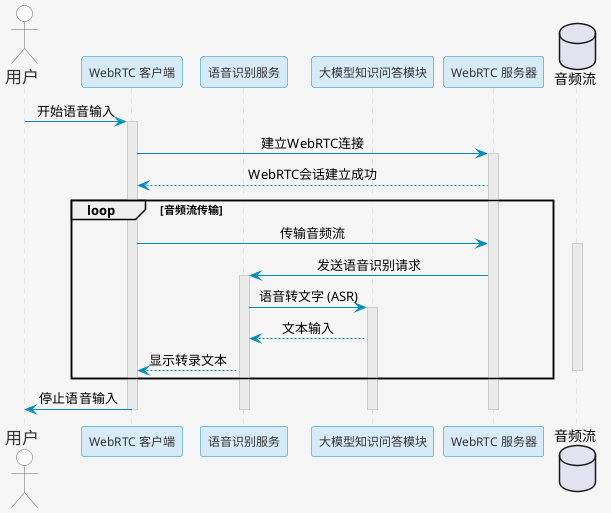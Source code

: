 @startuml

skinparam sequenceMessageAlign center
skinparam backgroundColor #F5F5F5  
skinparam sequence {
  ArrowColor #008CBA  
  ActorBorderColor #666666  
  LifeLineBorderColor #CCCCCC  
  LifeLineBackgroundColor #EAEAEA  

  ParticipantBorderColor #008CBA  
  ParticipantBackgroundColor #D6EAF8  
  ParticipantFontSize 12  
  ParticipantFontColor #333333  

  ActorBackgroundColor #FFFFFF  
  ActorFontColor #333333  
  ActorFontSize 17  
  ActorFontName Helvetica
}

actor 用户
participant "WebRTC 客户端" as webrtcClient
participant "语音识别服务" as voiceService
participant "大模型知识问答模块" as knowledgeQA
participant "WebRTC 服务器" as webrtcServer
database "音频流"

用户 -> webrtcClient : 开始语音输入
activate webrtcClient
webrtcClient -> webrtcServer : 建立WebRTC连接
activate webrtcServer
webrtcServer --> webrtcClient : WebRTC会话建立成功

loop 音频流传输
    webrtcClient -> webrtcServer : 传输音频流
    activate "音频流"
    webrtcServer -> voiceService : 发送语音识别请求
    activate voiceService
    voiceService -> knowledgeQA : 语音转文字 (ASR)
    activate knowledgeQA
    knowledgeQA --> voiceService : 文本输入
    voiceService --> webrtcClient : 显示转录文本
    deactivate "音频流"
end

webrtcClient -> 用户 : 停止语音输入
deactivate webrtcClient
deactivate webrtcServer
deactivate voiceService
deactivate knowledgeQA
@enduml
